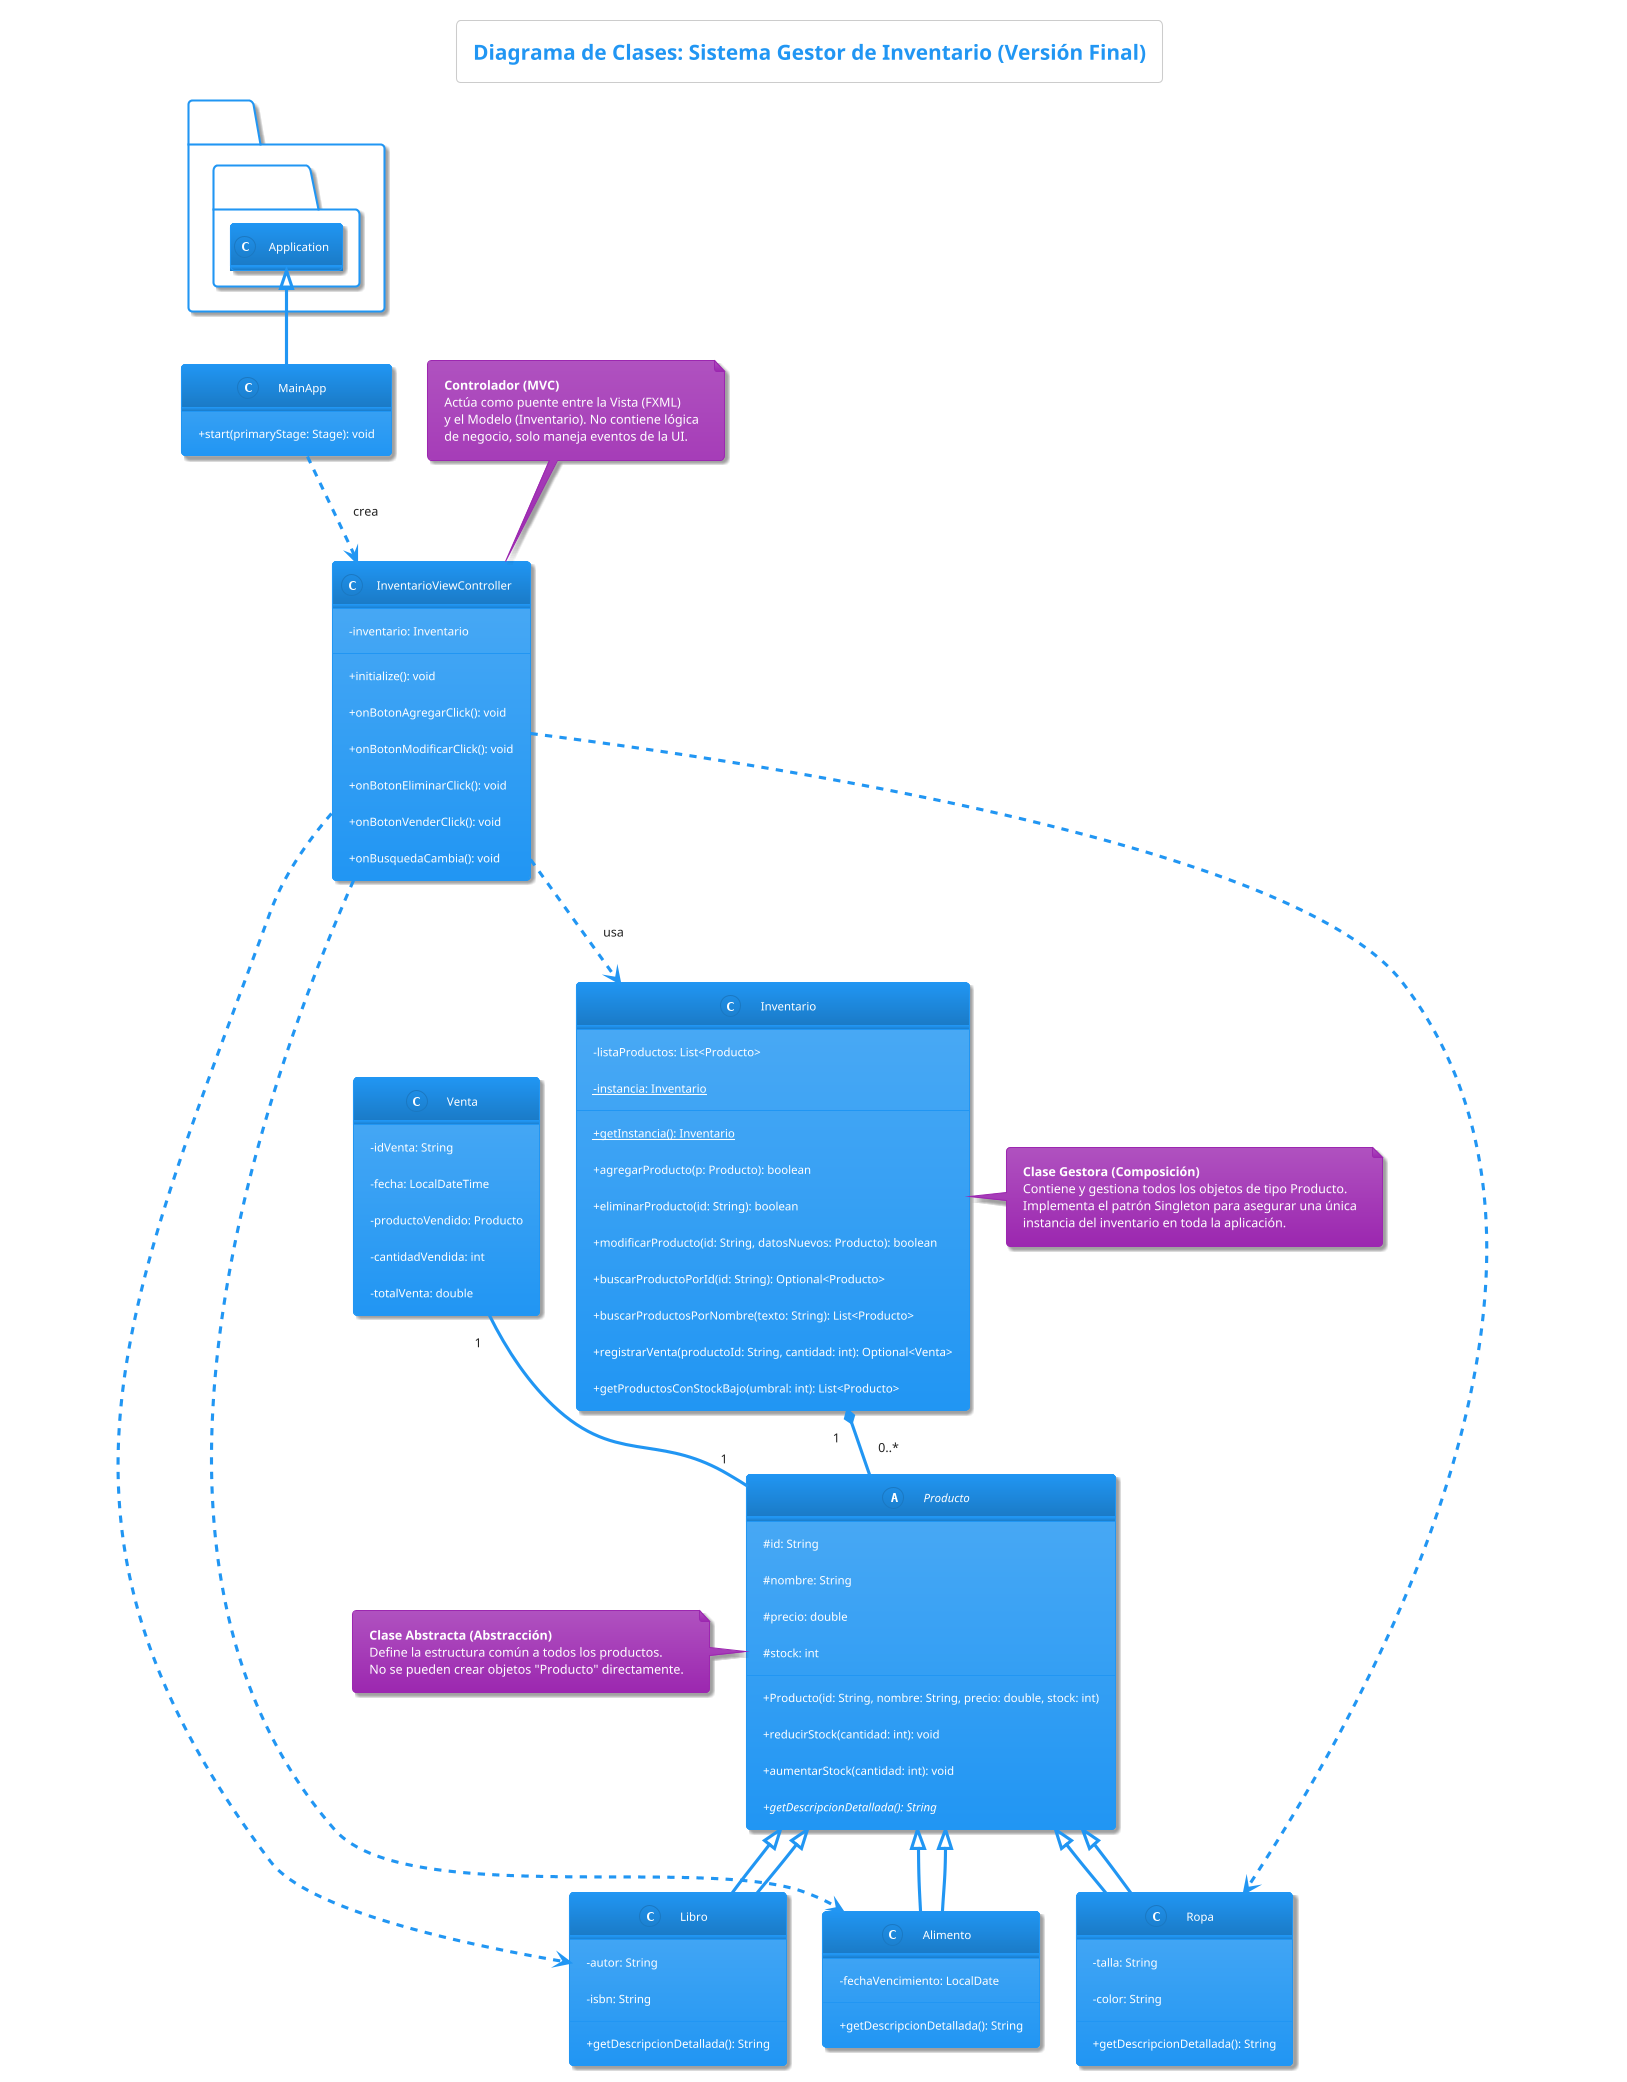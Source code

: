 @startuml Gestor de Inventario

!theme materia
skinparam classAttributeIconSize 0
hide empty members

title Diagrama de Clases: Sistema Gestor de Inventario (Versión Final)

' === CLASES PRINCIPALES (EL MODELO) ===

abstract class Producto {
  # id: String
  # nombre: String
  # precio: double
  # stock: int
  --
  + Producto(id: String, nombre: String, precio: double, stock: int)
  + reducirStock(cantidad: int): void
  + aumentarStock(cantidad: int): void
  + {abstract} getDescripcionDetallada(): String
}
note left of Producto
  **Clase Abstracta (Abstracción)**
  Define la estructura común a todos los productos.
  No se pueden crear objetos "Producto" directamente.
end note

class Libro extends Producto {
  - autor: String
  - isbn: String
  --
  + getDescripcionDetallada(): String
}

class Ropa extends Producto {
  - talla: String
  - color: String
  --
  + getDescripcionDetallada(): String
}

class Alimento extends Producto {
  - fechaVencimiento: LocalDate
  --
  + getDescripcionDetallada(): String
}

class Inventario {
  - listaProductos: List<Producto>
  - {static} instancia: Inventario
  --
  + {static} getInstancia(): Inventario
  + agregarProducto(p: Producto): boolean
  + eliminarProducto(id: String): boolean
  + modificarProducto(id: String, datosNuevos: Producto): boolean
  + buscarProductoPorId(id: String): Optional<Producto>
  + buscarProductosPorNombre(texto: String): List<Producto>
  + registrarVenta(productoId: String, cantidad: int): Optional<Venta>
  + getProductosConStockBajo(umbral: int): List<Producto>
}
note right of Inventario
  **Clase Gestora (Composición)**
  Contiene y gestiona todos los objetos de tipo Producto.
  Implementa el patrón Singleton para asegurar una única
  instancia del inventario en toda la aplicación.
end note

class Venta {
    - idVenta: String
    - fecha: LocalDateTime
    - productoVendido: Producto
    - cantidadVendida: int
    - totalVenta: double
}


' === CLASES DE LA INTERFAZ (VISTA Y CONTROLADOR) ===

class MainApp extends javafx.application.Application {
  + start(primaryStage: Stage): void
}

class InventarioViewController {
  - inventario: Inventario
  --
  + initialize(): void
  + onBotonAgregarClick(): void
  + onBotonModificarClick(): void
  + onBotonEliminarClick(): void
  + onBotonVenderClick(): void
  + onBusquedaCambia(): void
}
note top of InventarioViewController
  **Controlador (MVC)**
  Actúa como puente entre la Vista (FXML)
  y el Modelo (Inventario). No contiene lógica
  de negocio, solo maneja eventos de la UI.
end note


' === RELACIONES ENTRE CLASES ===

' Herencia
Producto <|-- Libro
Producto <|-- Ropa
Producto <|-- Alimento

' Composición
Inventario "1" *-- "0..*" Producto

' Asociación
Venta "1" -- "1" Producto

' Dependencias
InventarioViewController ..> Inventario : usa
MainApp ..> InventarioViewController : crea

' Dependencias del controlador a los tipos concretos (AJUSTE FINAL)
' Indica que el controlador necesita conocer los tipos para el formulario.
InventarioViewController ..> Libro
InventarioViewController ..> Ropa
InventarioViewController ..> Alimento

@enduml